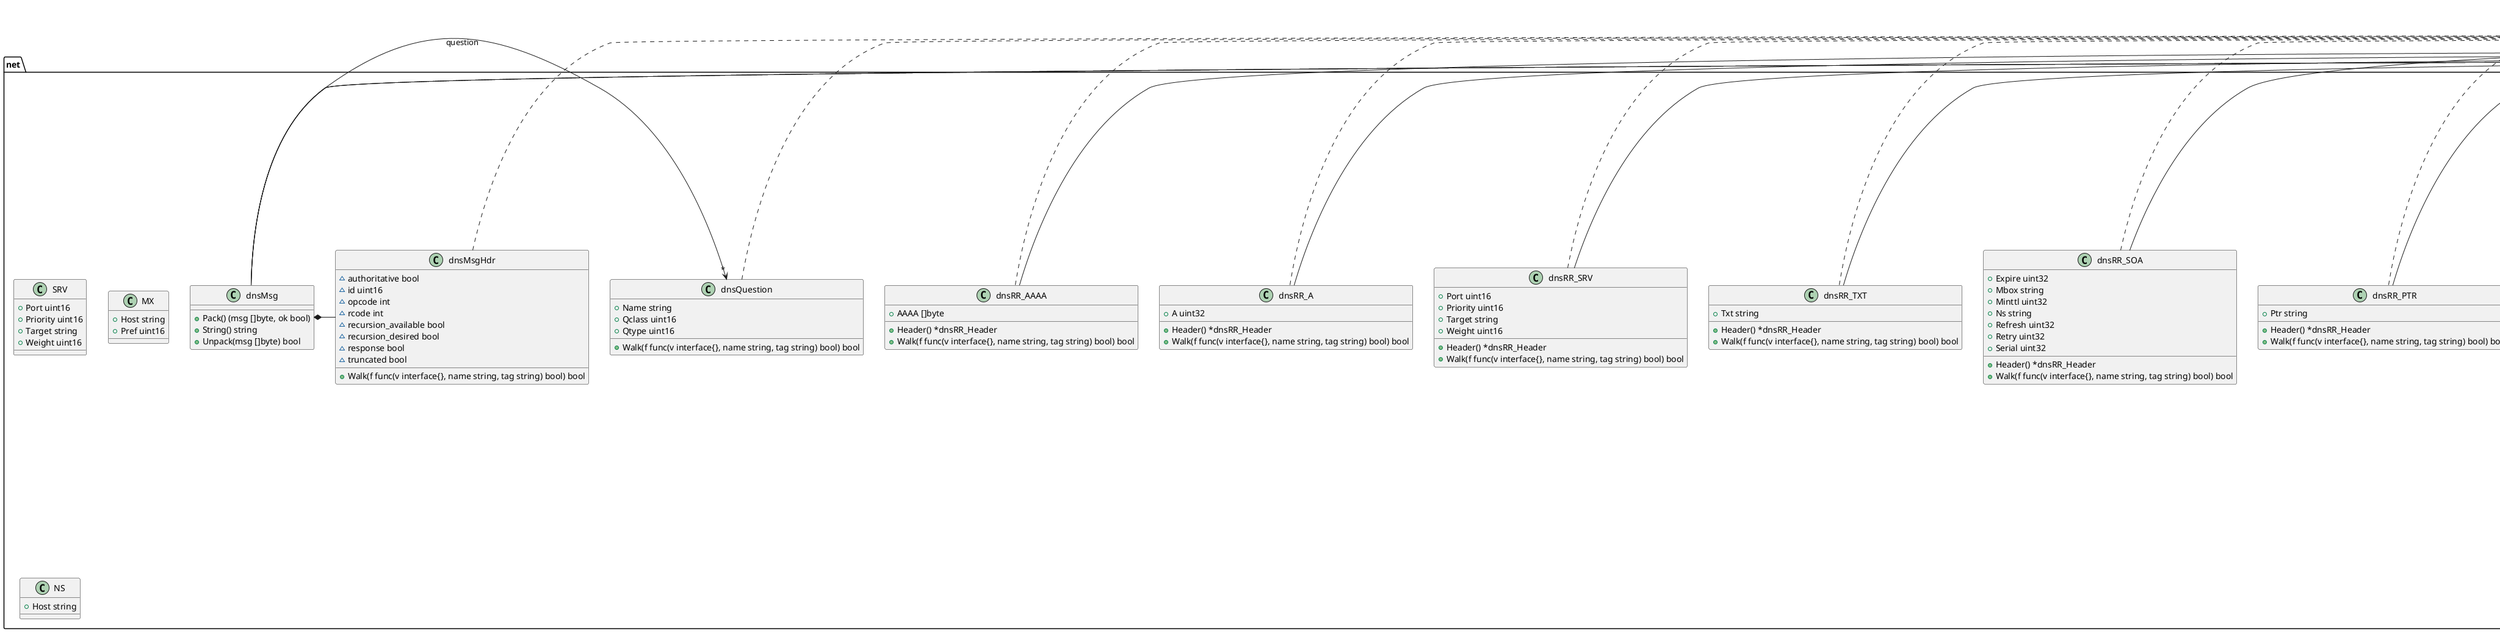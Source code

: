 
@startuml

set namespaceSeparator /

interface error {
}

class io/PipeReader {
}

class io/PipeWriter {
}

interface io/Reader {
}

interface io/Writer {
}

interface io/Closer {
}

interface io/ReadWriter {
}

interface io/ReadCloser {
}

interface io/WriteCloser {
}

interface io/ReadWriteCloser {
}

interface io/ReaderFrom {
}

class net/Interface {
	+Index int
	+MTU int
	+Name string
	+Addrs() ([]Addr, error)
	+MulticastAddrs() ([]Addr, error)
}

class net/UDPAddr {
	+Port int
	+Zone string
	+Network() string
	+String() string
	~family() int
	~isWildcard() bool
	~opAddr() Addr
	~sockaddr(family int) (syscall.Sockaddr, error)
}

class net/IPConn {
	+ReadFrom(b []byte) (int, Addr, error)
	+ReadFromIP(b []byte) (int, *IPAddr, error)
	+ReadMsgIP(b []byte, oob []byte) (n int, oobn int, flags int, addr *IPAddr, err error)
	+WriteMsgIP(b []byte, oob []byte, addr *IPAddr) (n int, oobn int, err error)
	+WriteTo(b []byte, addr Addr) (int, error)
	+WriteToIP(b []byte, addr *IPAddr) (int, error)
}

class net/file {
	~atEOF bool
	~data []byte
	~close()
	~getLineFromData() (s string, ok bool)
	~readLine() (s string, ok bool)
}

class net/TCPAddr {
	+Port int
	+Zone string
	+Network() string
	+String() string
	~family() int
	~isWildcard() bool
	~opAddr() Addr
	~sockaddr(family int) (syscall.Sockaddr, error)
}

class net/UDPConn {
	+ReadFrom(b []byte) (int, Addr, error)
	+ReadFromUDP(b []byte) (int, *UDPAddr, error)
	+ReadMsgUDP(b []byte, oob []byte) (n int, oobn int, flags int, addr *UDPAddr, err error)
	+WriteMsgUDP(b []byte, oob []byte, addr *UDPAddr) (n int, oobn int, err error)
	+WriteTo(b []byte, addr Addr) (int, error)
	+WriteToUDP(b []byte, addr *UDPAddr) (int, error)
	~readDNSResponse() (*dnsMsg, error)
	~writeDNSQuery(msg *dnsMsg) error
}

class net/dnsConfig {
	~attempts int
	~err error
	~lookup []string
	~ndots int
	~rotate bool
	~search []string
	~servers []string
	~timeout int
	~unknownOpt bool
	~nameList(name string) []string
}

class net/pollDesc {
	~runtimeCtx uintptr
	+Close()
	+Evict()
	+Init(fd *netFD) error
	+Prepare(mode int) error
	+PrepareRead() error
	+PrepareWrite() error
	+Wait(mode int) error
	+WaitCanceled(mode int)
	+WaitCanceledRead()
	+WaitCanceledWrite()
	+WaitRead() error
	+WaitWrite() error
}

class net/resolverConfig {
	~ch chan struct{}
	~init()
	~releaseSema()
	~tryAcquireSema() bool
	~tryUpdate(name string)
}

class net/racer {
	~error error
	~fqdn string
}

class net/SRV {
	+Port uint16
	+Priority uint16
	+Target string
	+Weight uint16
}

class net/MX {
	+Host string
	+Pref uint16
}

class net/NS {
	+Host string
}

class net/netFD {
	~family int
	~isConnected bool
	~net string
	~sotype int
	~sysfd int
	+Close() error
	+Read(p []byte) (n int, err error)
	+Write(p []byte) (nn int, err error)
	~accept() (netfd *netFD, err error)
	~addrFunc() func(syscall.Sockaddr) Addr
	~closeRead() error
	~closeWrite() error
	~connect(la syscall.Sockaddr, ra syscall.Sockaddr, deadline time.Time, cancel <-chan struct{}) error
	~decref()
	~destroy()
	~dial(laddr sockaddr, raddr sockaddr, deadline time.Time, cancel <-chan struct{}) error
	~dup() (f *os.File, err error)
	~eofError(n int, err error) error
	~incref() error
	~init() error
	~listenDatagram(laddr sockaddr) error
	~listenStream(laddr sockaddr, backlog int) error
	~name() string
	~readFrom(p []byte) (n int, sa syscall.Sockaddr, err error)
	~readLock() error
	~readMsg(p []byte, oob []byte) (n int, oobn int, flags int, sa syscall.Sockaddr, err error)
	~readUnlock()
	~setAddr(laddr Addr, raddr Addr)
	~setDeadline(t time.Time) error
	~setReadDeadline(t time.Time) error
	~setWriteDeadline(t time.Time) error
	~shutdown(how int) error
	~writeLock() error
	~writeMsg(p []byte, oob []byte, sa syscall.Sockaddr) (n int, oobn int, err error)
	~writeTo(p []byte, sa syscall.Sockaddr) (n int, err error)
	~writeUnlock()
}

class net/UnixConn {
	+CloseRead() error
	+CloseWrite() error
	+ReadFrom(b []byte) (int, Addr, error)
	+ReadFromUnix(b []byte) (int, *UnixAddr, error)
	+ReadMsgUnix(b []byte, oob []byte) (n int, oobn int, flags int, addr *UnixAddr, err error)
	+WriteMsgUnix(b []byte, oob []byte, addr *UnixAddr) (n int, oobn int, err error)
	+WriteTo(b []byte, addr Addr) (n int, err error)
	+WriteToUnix(b []byte, addr *UnixAddr) (int, error)
}

class net/UnixListener {
	~path string
	~unlink bool
	+Accept() (c Conn, err error)
	+AcceptUnix() (*UnixConn, error)
	+Addr() Addr
	+Close() error
	+File() (f *os.File, err error)
	+SetDeadline(t time.Time) error
}

class net/IPNet {
	+Contains(ip IP) bool
	+Network() string
	+String() string
}

class net/conn {
	+Close() error
	+File() (f *os.File, err error)
	+LocalAddr() Addr
	+Read(b []byte) (int, error)
	+RemoteAddr() Addr
	+SetDeadline(t time.Time) error
	+SetReadBuffer(bytes int) error
	+SetReadDeadline(t time.Time) error
	+SetWriteBuffer(bytes int) error
	+SetWriteDeadline(t time.Time) error
	+Write(b []byte) (int, error)
	~ok() bool
}

class net/OpError {
	+Err error
	+Net string
	+Op string
	+Error() string
	+Temporary() bool
	+Timeout() bool
}

class net/timeoutError {
	+Error() string
	+Temporary() bool
	+Timeout() bool
}

class net/ParseError {
	+Text string
	+Type string
	+Error() string
}

class net/AddrError {
	+Addr string
	+Err string
	+Error() string
	+Temporary() bool
	+Timeout() bool
}

class net/DNSConfigError {
	+Err error
	+Error() string
	+Temporary() bool
	+Timeout() bool
}

class net/DNSError {
	+Err string
	+IsTemporary bool
	+IsTimeout bool
	+Name string
	+Server string
	+Error() string
	+Temporary() bool
	+Timeout() bool
}

class net/writerOnly {
}

class net/conf {
	~dnsDebugLevel int
	~forceCgoLookupHost bool
	~goos string
	~hasMDNSAllow bool
	~netCgo bool
	~netGo bool
	~canUseCgo() bool
	~hostLookupOrder(hostname string) ret hostLookupOrder
}

class net/TCPConn {
	+CloseRead() error
	+CloseWrite() error
	+ReadFrom(r io.Reader) (int64, error)
	+SetKeepAlive(keepalive bool) error
	+SetKeepAlivePeriod(d time.Duration) error
	+SetLinger(sec int) error
	+SetNoDelay(noDelay bool) error
	~readDNSResponse() (*dnsMsg, error)
	~writeDNSQuery(msg *dnsMsg) error
}

class net/TCPListener {
	+Accept() (Conn, error)
	+AcceptTCP() (*TCPConn, error)
	+Addr() Addr
	+Close() error
	+File() (f *os.File, err error)
	+SetDeadline(t time.Time) error
}

class net/Dialer {
	+Cancel <-chan struct{}
	+DualStack bool
	+Dial(network string, address string) (Conn, error)
	~deadline(now time.Time) time.Time
	~dialDNS(network string, server string) (dnsConn, error)
	~fallbackDelay() time.Duration
}

class net/dialContext {
	~address string
	~network string
}

class net/dialResult {
	~error error
	~primary bool
}

class net/IPAddr {
	+Zone string
	+Network() string
	+String() string
	~family() int
	~isWildcard() bool
	~opAddr() Addr
	~sockaddr(family int) (syscall.Sockaddr, error)
}

class net/UnixAddr {
	+Name string
	+Net string
	+Network() string
	+String() string
	~family() int
	~isWildcard() bool
	~opAddr() Addr
	~sockaddr(family int) (syscall.Sockaddr, error)
}

class net/nssConf {
	~err error
	~sources map[string][]nssSource
}

class net/nssSource {
	~source string
	~standardCriteria() bool
}

class net/nssCriterion {
	~action string
	~negate bool
	~status string
	~standardStatusAction(last bool) bool
}

class net/fdMutex {
	~rsema uint32
	~state uint64
	~wsema uint32
	+Decref() bool
	+Incref() bool
	+IncrefAndClose() bool
	+RWLock(read bool) bool
	+RWUnlock(read bool) bool
}

class net/ipAttr {
	+Label uint8
	+Precedence uint8
}

class net/byRFC6724 {
	+Len() int
	+Less(i int, j int) bool
	+Swap(i int, j int)
}

class net/policyTableEntry {
	+Label uint8
	+Precedence uint8
}

class net/pipe {
	+Close() error
	+LocalAddr() Addr
	+RemoteAddr() Addr
	+SetDeadline(t time.Time) error
	+SetReadDeadline(t time.Time) error
	+SetWriteDeadline(t time.Time) error
}

class net/dnsHeader {
	+Ancount uint16
	+Arcount uint16
	+Bits uint16
	+Id uint16
	+Nscount uint16
	+Qdcount uint16
	+Walk(f func(v interface{}, name string, tag string) bool) bool
}

class net/dnsQuestion {
	+Name string
	+Qclass uint16
	+Qtype uint16
	+Walk(f func(v interface{}, name string, tag string) bool) bool
}

class net/dnsRR_Header {
	+Class uint16
	+Name string
	+Rdlength uint16
	+Rrtype uint16
	+Ttl uint32
	+Header() *dnsRR_Header
	+Walk(f func(v interface{}, name string, tag string) bool) bool
}

class net/dnsRR_CNAME {
	+Cname string
	+Header() *dnsRR_Header
	+Walk(f func(v interface{}, name string, tag string) bool) bool
}

class net/dnsRR_HINFO {
	+Cpu string
	+Os string
	+Header() *dnsRR_Header
	+Walk(f func(v interface{}, name string, tag string) bool) bool
}

class net/dnsRR_MB {
	+Mb string
	+Header() *dnsRR_Header
	+Walk(f func(v interface{}, name string, tag string) bool) bool
}

class net/dnsRR_MG {
	+Mg string
	+Header() *dnsRR_Header
	+Walk(f func(v interface{}, name string, tag string) bool) bool
}

class net/dnsRR_MINFO {
	+Email string
	+Rmail string
	+Header() *dnsRR_Header
	+Walk(f func(v interface{}, name string, tag string) bool) bool
}

class net/dnsRR_MR {
	+Mr string
	+Header() *dnsRR_Header
	+Walk(f func(v interface{}, name string, tag string) bool) bool
}

class net/dnsRR_MX {
	+Mx string
	+Pref uint16
	+Header() *dnsRR_Header
	+Walk(f func(v interface{}, name string, tag string) bool) bool
}

class net/dnsRR_NS {
	+Ns string
	+Header() *dnsRR_Header
	+Walk(f func(v interface{}, name string, tag string) bool) bool
}

class net/dnsRR_PTR {
	+Ptr string
	+Header() *dnsRR_Header
	+Walk(f func(v interface{}, name string, tag string) bool) bool
}

class net/dnsRR_SOA {
	+Expire uint32
	+Mbox string
	+Minttl uint32
	+Ns string
	+Refresh uint32
	+Retry uint32
	+Serial uint32
	+Header() *dnsRR_Header
	+Walk(f func(v interface{}, name string, tag string) bool) bool
}

class net/dnsRR_TXT {
	+Txt string
	+Header() *dnsRR_Header
	+Walk(f func(v interface{}, name string, tag string) bool) bool
}

class net/dnsRR_SRV {
	+Port uint16
	+Priority uint16
	+Target string
	+Weight uint16
	+Header() *dnsRR_Header
	+Walk(f func(v interface{}, name string, tag string) bool) bool
}

class net/dnsRR_A {
	+A uint32
	+Header() *dnsRR_Header
	+Walk(f func(v interface{}, name string, tag string) bool) bool
}

class net/dnsRR_AAAA {
	+AAAA []byte
	+Header() *dnsRR_Header
	+Walk(f func(v interface{}, name string, tag string) bool) bool
}

class net/dnsMsgHdr {
	~authoritative bool
	~id uint16
	~opcode int
	~rcode int
	~recursion_available bool
	~recursion_desired bool
	~response bool
	~truncated bool
	+Walk(f func(v interface{}, name string, tag string) bool) bool
}

class net/dnsMsg {
	+Pack() (msg []byte, ok bool)
	+String() string
	+Unpack(msg []byte) bool
}

interface net/dnsDialer {
	~dialDNS(string, string) (dnsConn, error)
}

interface net/dnsConn {
	+SetDeadline(time.Time) error
	~readDNSResponse() (*dnsMsg, error)
	~writeDNSQuery(*dnsMsg) error
}

interface net/sockaddr {
	~family() int
	~isWildcard() bool
	~sockaddr(family int) (syscall.Sockaddr, error)
}

interface net/Addr {
	+Network() string
	+String() string
}

interface net/Conn {
	+Close() error
	+LocalAddr() Addr
	+Read(b []byte) (n int, err error)
	+RemoteAddr() Addr
	+SetDeadline(t time.Time) error
	+SetReadDeadline(t time.Time) error
	+SetWriteDeadline(t time.Time) error
	+Write(b []byte) (n int, err error)
}

interface net/PacketConn {
	+Close() error
	+LocalAddr() Addr
	+ReadFrom(b []byte) (n int, addr Addr, err error)
	+SetDeadline(t time.Time) error
	+SetReadDeadline(t time.Time) error
	+SetWriteDeadline(t time.Time) error
	+WriteTo(b []byte, addr Addr) (n int, err error)
}

interface net/Listener {
	+Accept() (Conn, error)
	+Addr() Addr
	+Close() error
}

interface net/Error {
	+Temporary() bool
	+Timeout() bool
}

interface net/timeout {
	+Timeout() bool
}

interface net/temporary {
	+Temporary() bool
}

interface net/dnsStruct {
	+Walk(f func(v interface{}, name string, tag string) ok bool) ok bool
}

interface net/dnsRR {
	+Header() *dnsRR_Header
}
"net/Interface" -> "net/HardwareAddr": HardwareAddr
"net/Interface" -> "net/Flags": Flags
"net/UDPAddr" -> "net/IP": IP
"net/UDPAddr" .|> "net/sockaddr"
"net/IPConn" *- "net/conn"
"net/IPConn" .|> "net/PacketConn"
"net/file" -> "os/File": file
"net/TCPAddr" -> "net/IP": IP
"net/TCPAddr" .|> "net/sockaddr"
"net/UDPConn" *- "net/conn"
"net/UDPConn" .|> "net/PacketConn"
"net/UDPConn" .|> "net/dnsConn"
"net/resolverConfig" -> "sync/Once": initOnce
"net/resolverConfig" -> "time/Time": lastChecked
"net/resolverConfig" -> "time/Time": modTime
"net/resolverConfig" -> "sync/RWMutex": mu
"net/resolverConfig" -> "net/dnsConfig": dnsConfig
"net/racer" -> "*"  "net/dnsRR": rrs
"net/racer" -() "error"
"net/netFD" -> "net/fdMutex": fdmu
"net/netFD" -> "net/Addr": laddr
"net/netFD" -> "net/Addr": raddr
"net/netFD" -> "net/pollDesc": pd
"net/netFD" .|> "io/Closer"
"net/netFD" .|> "io/ReadCloser"
"net/netFD" .|> "io/ReadWriteCloser"
"net/netFD" .|> "io/ReadWriter"
"net/netFD" .|> "io/Reader"
"net/netFD" .|> "io/WriteCloser"
"net/netFD" .|> "io/Writer"
"net/UnixConn" *- "net/conn"
"net/UnixConn" .|> "net/PacketConn"
"net/UnixListener" -> "net/netFD": fd
"net/UnixListener" .|> "io/Closer"
"net/UnixListener" .|> "net/Listener"
"net/IPNet" -> "net/IP": IP
"net/IPNet" -> "net/IPMask": Mask
"net/IPNet" .|> "net/Addr"
"net/conn" -> "net/netFD": fd
"net/conn" .|> "io/Closer"
"net/conn" .|> "io/ReadCloser"
"net/conn" .|> "io/ReadWriteCloser"
"net/conn" .|> "io/ReadWriter"
"net/conn" .|> "io/Reader"
"net/conn" .|> "io/WriteCloser"
"net/conn" .|> "io/Writer"
"net/conn" .|> "net/Conn"
"net/OpError" -> "net/Addr": Source
"net/OpError" -> "net/Addr": Addr
"net/OpError" .|> "net/Error"
"net/OpError" .|> "net/temporary"
"net/OpError" .|> "net/timeout"
"net/timeoutError" .|> "net/Error"
"net/timeoutError" .|> "net/temporary"
"net/timeoutError" .|> "net/timeout"
"net/ParseError" -() "error"
"net/AddrError" .|> "net/Error"
"net/AddrError" .|> "net/temporary"
"net/AddrError" .|> "net/timeout"
"net/DNSConfigError" .|> "net/Error"
"net/DNSConfigError" .|> "net/temporary"
"net/DNSConfigError" .|> "net/timeout"
"net/DNSError" .|> "net/Error"
"net/DNSError" .|> "net/temporary"
"net/DNSError" .|> "net/timeout"
"net/writerOnly" *- "io/Writer"
"net/writerOnly" .|> "io/Writer"
"net/conf" -> "net/nssConf": nss
"net/conf" -> "net/dnsConfig": resolv
"net/TCPConn" *- "net/conn"
"net/TCPConn" .|> "io/ReaderFrom"
"net/TCPConn" .|> "net/dnsConn"
"net/TCPListener" -> "net/netFD": fd
"net/TCPListener" .|> "io/Closer"
"net/TCPListener" .|> "net/Listener"
"net/Dialer" -> "time/Duration": Timeout
"net/Dialer" -> "time/Time": Deadline
"net/Dialer" -> "net/Addr": LocalAddr
"net/Dialer" -> "time/Duration": FallbackDelay
"net/Dialer" -> "time/Duration": KeepAlive
"net/Dialer" .|> "net/dnsDialer"
"net/dialContext" *- "net/Dialer"
"net/dialContext" -> "time/Time": finalDeadline
"net/dialResult" *- "net/Conn"
"net/dialResult" -() "error"
"net/dialResult" .|> "io/Closer"
"net/dialResult" .|> "io/ReadCloser"
"net/dialResult" .|> "io/ReadWriteCloser"
"net/dialResult" .|> "io/ReadWriter"
"net/dialResult" .|> "io/Reader"
"net/dialResult" .|> "io/WriteCloser"
"net/dialResult" .|> "io/Writer"
"net/dialResult" .|> "net/Conn"
"net/IPAddr" -> "net/IP": IP
"net/IPAddr" .|> "net/sockaddr"
"net/UnixAddr" .|> "net/sockaddr"
"net/nssSource" -> "*"  "net/nssCriterion": criteria
"net/ipAttr" -> "net/scope": Scope
"net/byRFC6724" -> "*"  "net/IPAddr": addrs
"net/byRFC6724" -> "*"  "net/ipAttr": addrAttr
"net/byRFC6724" -> "*"  "net/IP": srcs
"net/byRFC6724" -> "*"  "net/ipAttr": srcAttr
"net/byRFC6724" .|> "sort/Interface"
"net/policyTableEntry" -> "net/IPNet": Prefix
"net/pipe" *- "io/PipeReader"
"net/pipe" *- "io/PipeWriter"
"net/pipe" .|> "io/Closer"
"net/pipe" .|> "io/ReadCloser"
"net/pipe" .|> "io/ReadWriteCloser"
"net/pipe" .|> "io/WriteCloser"
"net/pipe" .|> "net/Conn"
"net/pipe" .|> "io/ReadWriter"
"net/pipe" .|> "io/Reader"
"net/pipe" .|> "io/Writer"
"net/dnsHeader" .|> "net/dnsStruct"
"net/dnsQuestion" .|> "net/dnsStruct"
"net/dnsRR_Header" .|> "net/dnsRR"
"net/dnsRR_CNAME" -> "net/dnsRR_Header": Hdr
"net/dnsRR_CNAME" .|> "net/dnsRR"
"net/dnsRR_HINFO" -> "net/dnsRR_Header": Hdr
"net/dnsRR_HINFO" .|> "net/dnsRR"
"net/dnsRR_MB" -> "net/dnsRR_Header": Hdr
"net/dnsRR_MB" .|> "net/dnsRR"
"net/dnsRR_MG" -> "net/dnsRR_Header": Hdr
"net/dnsRR_MG" .|> "net/dnsRR"
"net/dnsRR_MINFO" -> "net/dnsRR_Header": Hdr
"net/dnsRR_MINFO" .|> "net/dnsRR"
"net/dnsRR_MR" -> "net/dnsRR_Header": Hdr
"net/dnsRR_MR" .|> "net/dnsRR"
"net/dnsRR_MX" -> "net/dnsRR_Header": Hdr
"net/dnsRR_MX" .|> "net/dnsRR"
"net/dnsRR_NS" -> "net/dnsRR_Header": Hdr
"net/dnsRR_NS" .|> "net/dnsRR"
"net/dnsRR_PTR" -> "net/dnsRR_Header": Hdr
"net/dnsRR_PTR" .|> "net/dnsRR"
"net/dnsRR_SOA" -> "net/dnsRR_Header": Hdr
"net/dnsRR_SOA" .|> "net/dnsRR"
"net/dnsRR_TXT" -> "net/dnsRR_Header": Hdr
"net/dnsRR_TXT" .|> "net/dnsRR"
"net/dnsRR_SRV" -> "net/dnsRR_Header": Hdr
"net/dnsRR_SRV" .|> "net/dnsRR"
"net/dnsRR_A" -> "net/dnsRR_Header": Hdr
"net/dnsRR_A" .|> "net/dnsRR"
"net/dnsRR_AAAA" -> "net/dnsRR_Header": Hdr
"net/dnsRR_AAAA" .|> "net/dnsRR"
"net/dnsMsgHdr" .|> "net/dnsStruct"
"net/dnsMsg" *- "net/dnsMsgHdr"
"net/dnsMsg" -> "*"  "net/dnsQuestion": question
"net/dnsMsg" -> "*"  "net/dnsRR": answer
"net/dnsMsg" -> "*"  "net/dnsRR": ns
"net/dnsMsg" -> "*"  "net/dnsRR": extra
"net/dnsConn" -|> "io/Closer"
"net/sockaddr" -|> "net/Addr"
"net/Error" -|> "error"
"net/dnsRR" -|> "net/dnsStruct"

class os/File {
}

interface sort/Interface {
}

class sync/Once {
}

class sync/RWMutex {
}

class time/Time {
}

hide interface fields

@enduml
